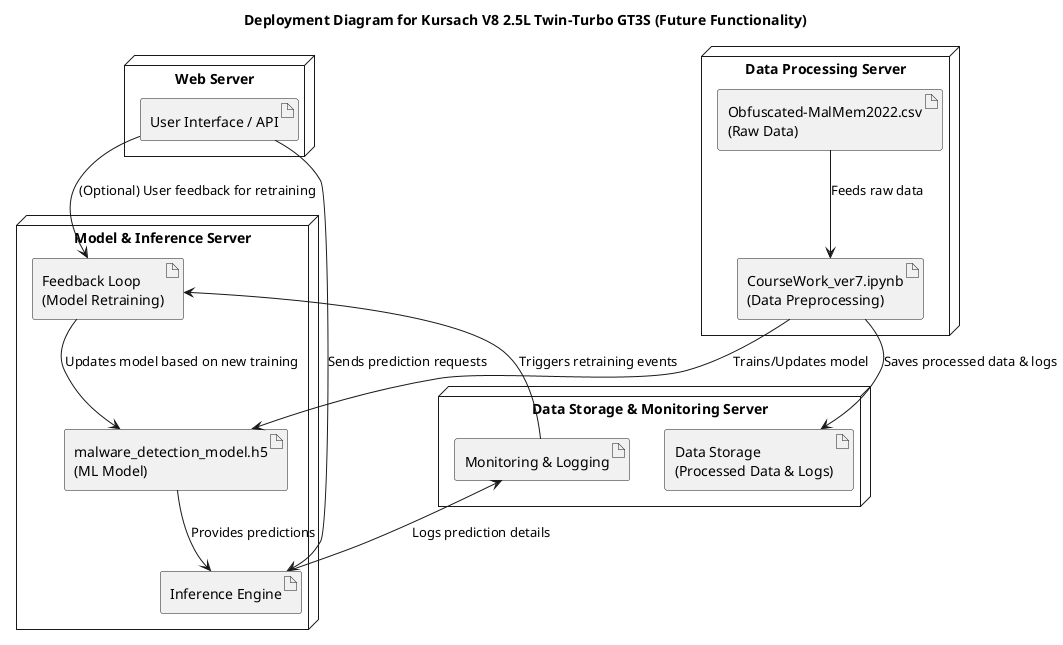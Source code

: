 @startuml
title Deployment Diagram for Kursach V8 2.5L Twin-Turbo GT3S (Future Functionality)

node "Data Processing Server" {
  artifact "Obfuscated-MalMem2022.csv\n(Raw Data)" as CSV
  artifact "CourseWork_ver7.ipynb\n(Data Preprocessing)" as Notebook
}

node "Model & Inference Server" {
  artifact "malware_detection_model.h5\n(ML Model)" as Model
  artifact "Inference Engine" as Inference
  artifact "Feedback Loop\n(Model Retraining)" as Feedback
}

node "Data Storage & Monitoring Server" {
  artifact "Data Storage\n(Processed Data & Logs)" as Storage
  artifact "Monitoring & Logging" as Monitor
}

node "Web Server" {
  artifact "User Interface / API" as UI
}

' Define communications between nodes
CSV --> Notebook : Feeds raw data
Notebook --> Storage : Saves processed data & logs
Notebook --> Model : Trains/Updates model
Model --> Inference : Provides predictions
UI --> Inference : Sends prediction requests
Inference --> Monitor : Logs prediction details
Monitor --> Feedback : Triggers retraining events
Feedback --> Model : Updates model based on new training
UI --> Feedback : (Optional) User feedback for retraining

@enduml

